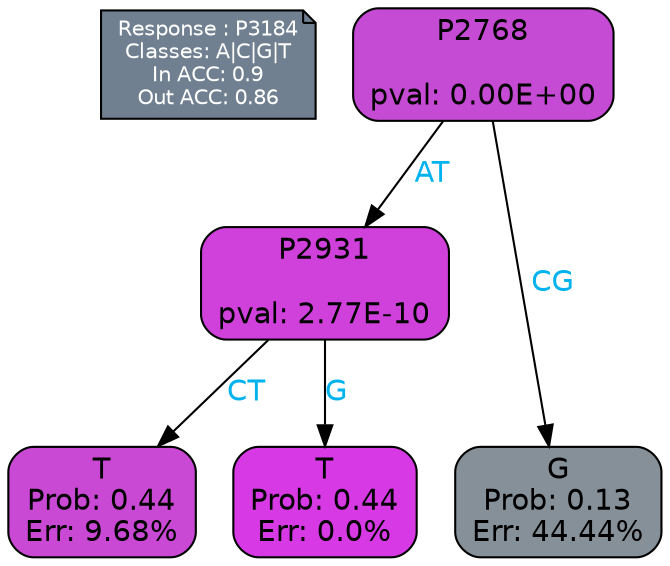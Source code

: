 digraph Tree {
node [shape=box, style="filled, rounded", color="black", fontname=helvetica] ;
graph [ranksep=equally, splines=polylines, bgcolor=transparent, dpi=600] ;
edge [fontname=helvetica] ;
LEGEND [label="Response : P3184
Classes: A|C|G|T
In ACC: 0.9
Out ACC: 0.86
",shape=note,align=left,style=filled,fillcolor="slategray",fontcolor="white",fontsize=10];1 [label="P2768

pval: 0.00E+00", fillcolor="#c64bd4"] ;
2 [label="P2931

pval: 2.77E-10", fillcolor="#d041dc"] ;
3 [label="T
Prob: 0.44
Err: 9.68%", fillcolor="#c949d4"] ;
4 [label="T
Prob: 0.44
Err: 0.0%", fillcolor="#d739e5"] ;
5 [label="G
Prob: 0.13
Err: 44.44%", fillcolor="#859098"] ;
1 -> 2 [label="AT",fontcolor=deepskyblue2] ;
1 -> 5 [label="CG",fontcolor=deepskyblue2] ;
2 -> 3 [label="CT",fontcolor=deepskyblue2] ;
2 -> 4 [label="G",fontcolor=deepskyblue2] ;
{rank = same; 3;4;5;}{rank = same; LEGEND;1;}}
